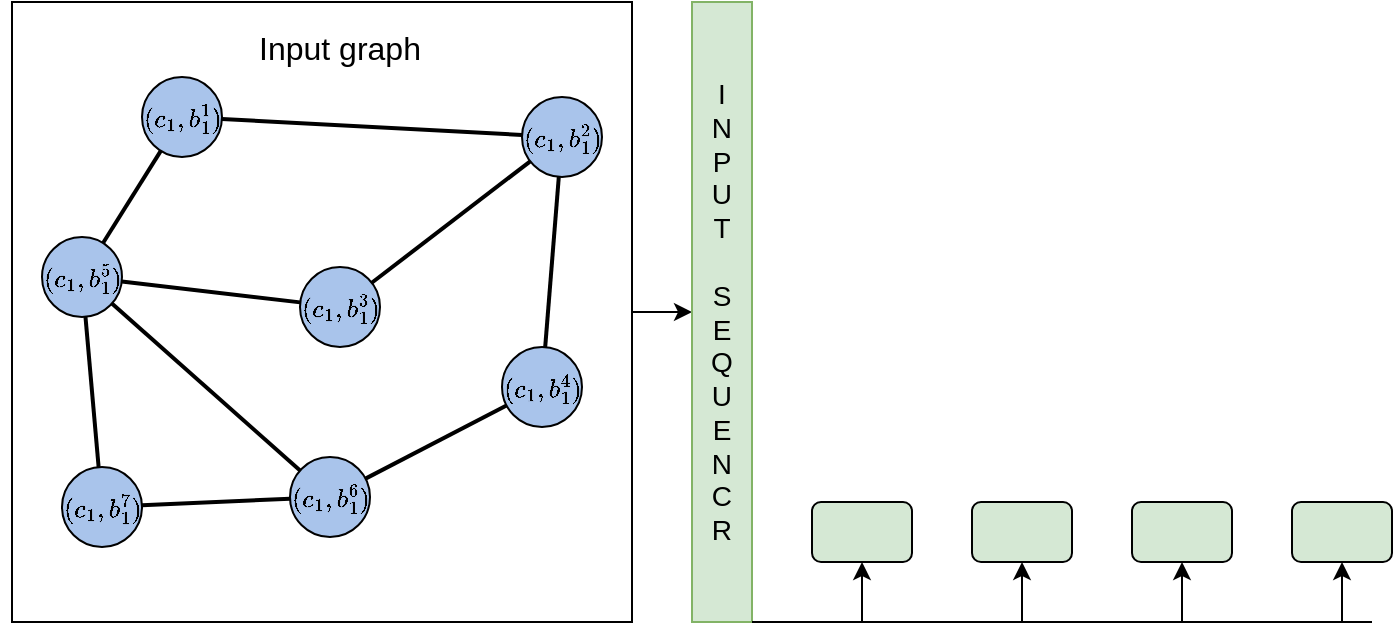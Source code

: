 <mxfile version="15.9.1" type="github">
  <diagram id="h1I-jIf15oPsMgG-KGj4" name="Page-1">
    <mxGraphModel dx="1113" dy="759" grid="1" gridSize="10" guides="1" tooltips="1" connect="1" arrows="1" fold="1" page="1" pageScale="1" pageWidth="1169" pageHeight="827" math="1" shadow="0">
      <root>
        <mxCell id="0" />
        <mxCell id="1" parent="0" />
        <mxCell id="QwG7ELGLsjSeEckzHyIb-3" style="edgeStyle=orthogonalEdgeStyle;rounded=0;orthogonalLoop=1;jettySize=auto;html=1;entryX=0;entryY=0.5;entryDx=0;entryDy=0;fontSize=14;" edge="1" parent="1" source="gv34mnI8brFqdIba_EGr-3" target="QwG7ELGLsjSeEckzHyIb-2">
          <mxGeometry relative="1" as="geometry" />
        </mxCell>
        <mxCell id="gv34mnI8brFqdIba_EGr-3" value="" style="whiteSpace=wrap;html=1;aspect=fixed;strokeColor=#000000;fillColor=none;" parent="1" vertex="1">
          <mxGeometry x="40" y="320" width="310" height="310" as="geometry" />
        </mxCell>
        <mxCell id="gv34mnI8brFqdIba_EGr-102" value="" style="endArrow=none;html=1;rounded=0;strokeColor=#000000;strokeWidth=2;" parent="1" source="gv34mnI8brFqdIba_EGr-115" target="gv34mnI8brFqdIba_EGr-100" edge="1">
          <mxGeometry width="50" height="50" relative="1" as="geometry">
            <mxPoint x="308.74" y="497.534" as="sourcePoint" />
            <mxPoint x="185" y="447.5" as="targetPoint" />
          </mxGeometry>
        </mxCell>
        <mxCell id="gv34mnI8brFqdIba_EGr-119" value="" style="ellipse;whiteSpace=wrap;html=1;aspect=fixed;strokeColor=#000000;fillColor=#A9C4EB;" parent="1" vertex="1">
          <mxGeometry x="285" y="492.5" width="40" height="40" as="geometry" />
        </mxCell>
        <mxCell id="gv34mnI8brFqdIba_EGr-94" value="" style="ellipse;whiteSpace=wrap;html=1;aspect=fixed;strokeColor=#000000;fillColor=#A9C4EB;" parent="1" vertex="1">
          <mxGeometry x="55" y="437.5" width="40" height="40" as="geometry" />
        </mxCell>
        <mxCell id="gv34mnI8brFqdIba_EGr-95" value="" style="ellipse;whiteSpace=wrap;html=1;aspect=fixed;strokeColor=#000000;fillColor=#A9C4EB;" parent="1" vertex="1">
          <mxGeometry x="184" y="452.5" width="40" height="40" as="geometry" />
        </mxCell>
        <mxCell id="gv34mnI8brFqdIba_EGr-96" value="" style="ellipse;whiteSpace=wrap;html=1;aspect=fixed;strokeColor=#000000;fillColor=#A9C4EB;" parent="1" vertex="1">
          <mxGeometry x="65" y="552.5" width="40" height="40" as="geometry" />
        </mxCell>
        <mxCell id="gv34mnI8brFqdIba_EGr-97" value="" style="ellipse;whiteSpace=wrap;html=1;aspect=fixed;strokeColor=#000000;fillColor=#A9C4EB;" parent="1" vertex="1">
          <mxGeometry x="179" y="547.5" width="40" height="40" as="geometry" />
        </mxCell>
        <mxCell id="gv34mnI8brFqdIba_EGr-99" value="" style="ellipse;whiteSpace=wrap;html=1;aspect=fixed;strokeColor=#000000;fillColor=#A9C4EB;" parent="1" vertex="1">
          <mxGeometry x="105" y="357.5" width="40" height="40" as="geometry" />
        </mxCell>
        <mxCell id="gv34mnI8brFqdIba_EGr-100" value="" style="ellipse;whiteSpace=wrap;html=1;aspect=fixed;strokeColor=#000000;fillColor=#A9C4EB;" parent="1" vertex="1">
          <mxGeometry x="295" y="367.5" width="40" height="40" as="geometry" />
        </mxCell>
        <mxCell id="gv34mnI8brFqdIba_EGr-101" value="" style="endArrow=none;html=1;rounded=0;strokeColor=#000000;strokeWidth=2;" parent="1" source="gv34mnI8brFqdIba_EGr-97" target="gv34mnI8brFqdIba_EGr-119" edge="1">
          <mxGeometry width="50" height="50" relative="1" as="geometry">
            <mxPoint x="135" y="497.5" as="sourcePoint" />
            <mxPoint x="287.663" y="530.617" as="targetPoint" />
          </mxGeometry>
        </mxCell>
        <mxCell id="gv34mnI8brFqdIba_EGr-103" value="" style="endArrow=none;html=1;rounded=0;strokeColor=#000000;fontSize=16;fontStyle=1;strokeWidth=2;" parent="1" source="gv34mnI8brFqdIba_EGr-97" target="gv34mnI8brFqdIba_EGr-94" edge="1">
          <mxGeometry width="50" height="50" relative="1" as="geometry">
            <mxPoint x="135" y="497.5" as="sourcePoint" />
            <mxPoint x="185" y="447.5" as="targetPoint" />
          </mxGeometry>
        </mxCell>
        <mxCell id="gv34mnI8brFqdIba_EGr-104" value="" style="endArrow=none;html=1;rounded=0;strokeColor=#000000;strokeWidth=2;" parent="1" source="gv34mnI8brFqdIba_EGr-96" target="gv34mnI8brFqdIba_EGr-97" edge="1">
          <mxGeometry width="50" height="50" relative="1" as="geometry">
            <mxPoint x="135" y="497.5" as="sourcePoint" />
            <mxPoint x="185" y="447.5" as="targetPoint" />
          </mxGeometry>
        </mxCell>
        <mxCell id="gv34mnI8brFqdIba_EGr-105" value="" style="endArrow=none;html=1;rounded=0;strokeColor=#000000;strokeWidth=2;" parent="1" source="gv34mnI8brFqdIba_EGr-99" target="gv34mnI8brFqdIba_EGr-100" edge="1">
          <mxGeometry width="50" height="50" relative="1" as="geometry">
            <mxPoint x="135" y="497.5" as="sourcePoint" />
            <mxPoint x="185" y="447.5" as="targetPoint" />
          </mxGeometry>
        </mxCell>
        <mxCell id="gv34mnI8brFqdIba_EGr-106" value="" style="endArrow=none;html=1;rounded=0;strokeColor=#000000;strokeWidth=2;" parent="1" source="gv34mnI8brFqdIba_EGr-94" target="gv34mnI8brFqdIba_EGr-95" edge="1">
          <mxGeometry width="50" height="50" relative="1" as="geometry">
            <mxPoint x="135" y="497.5" as="sourcePoint" />
            <mxPoint x="185" y="447.5" as="targetPoint" />
          </mxGeometry>
        </mxCell>
        <mxCell id="gv34mnI8brFqdIba_EGr-107" value="" style="endArrow=none;html=1;rounded=0;strokeColor=#000000;strokeWidth=2;" parent="1" source="gv34mnI8brFqdIba_EGr-94" target="gv34mnI8brFqdIba_EGr-99" edge="1">
          <mxGeometry width="50" height="50" relative="1" as="geometry">
            <mxPoint x="135" y="497.5" as="sourcePoint" />
            <mxPoint x="185" y="447.5" as="targetPoint" />
          </mxGeometry>
        </mxCell>
        <mxCell id="gv34mnI8brFqdIba_EGr-109" value="" style="endArrow=none;html=1;rounded=0;strokeColor=#000000;strokeWidth=2;" parent="1" source="gv34mnI8brFqdIba_EGr-96" target="gv34mnI8brFqdIba_EGr-94" edge="1">
          <mxGeometry width="50" height="50" relative="1" as="geometry">
            <mxPoint x="135" y="497.5" as="sourcePoint" />
            <mxPoint x="185" y="447.5" as="targetPoint" />
          </mxGeometry>
        </mxCell>
        <mxCell id="gv34mnI8brFqdIba_EGr-110" value="" style="endArrow=none;html=1;rounded=0;strokeColor=#000000;strokeWidth=2;" parent="1" source="gv34mnI8brFqdIba_EGr-95" target="gv34mnI8brFqdIba_EGr-100" edge="1">
          <mxGeometry width="50" height="50" relative="1" as="geometry">
            <mxPoint x="135" y="497.5" as="sourcePoint" />
            <mxPoint x="185" y="447.5" as="targetPoint" />
          </mxGeometry>
        </mxCell>
        <mxCell id="gv34mnI8brFqdIba_EGr-111" value="&lt;font style=&quot;font-size: 11px;&quot;&gt;$$(c_1,b^1_1)$$&lt;/font&gt;" style="text;html=1;strokeColor=none;fillColor=none;align=center;verticalAlign=middle;whiteSpace=wrap;rounded=0;fontSize=11;" parent="1" vertex="1">
          <mxGeometry x="110" y="362.5" width="30" height="30" as="geometry" />
        </mxCell>
        <mxCell id="gv34mnI8brFqdIba_EGr-112" value="&lt;span style=&quot;font-size: 11px;&quot;&gt;$$(c_1,b^7_1)$$&lt;/span&gt;" style="text;html=1;strokeColor=none;fillColor=none;align=center;verticalAlign=middle;whiteSpace=wrap;rounded=0;fontSize=11;" parent="1" vertex="1">
          <mxGeometry x="70" y="557.5" width="30" height="30" as="geometry" />
        </mxCell>
        <mxCell id="gv34mnI8brFqdIba_EGr-113" value="&lt;span style=&quot;font-size: 11px;&quot;&gt;$$(c_1,b^5_1)$$&lt;/span&gt;" style="text;html=1;strokeColor=none;fillColor=none;align=center;verticalAlign=middle;whiteSpace=wrap;rounded=0;fontSize=11;" parent="1" vertex="1">
          <mxGeometry x="60" y="442.5" width="30" height="30" as="geometry" />
        </mxCell>
        <mxCell id="gv34mnI8brFqdIba_EGr-114" value="&lt;span style=&quot;font-size: 11px;&quot;&gt;$$(c_1,b^6_1)$$&lt;/span&gt;" style="text;html=1;strokeColor=none;fillColor=none;align=center;verticalAlign=middle;whiteSpace=wrap;rounded=0;fontSize=11;" parent="1" vertex="1">
          <mxGeometry x="184" y="552.5" width="30" height="30" as="geometry" />
        </mxCell>
        <mxCell id="gv34mnI8brFqdIba_EGr-115" value="&lt;span style=&quot;font-size: 11px;&quot;&gt;$$(c_1,b^4_1)$$&lt;/span&gt;" style="text;html=1;strokeColor=none;fillColor=none;align=center;verticalAlign=middle;whiteSpace=wrap;rounded=0;fontSize=11;" parent="1" vertex="1">
          <mxGeometry x="290" y="497.5" width="30" height="30" as="geometry" />
        </mxCell>
        <mxCell id="gv34mnI8brFqdIba_EGr-116" value="&lt;span style=&quot;font-size: 11px;&quot;&gt;$$(c_1,b^3_1)$$&lt;/span&gt;" style="text;html=1;strokeColor=none;fillColor=none;align=center;verticalAlign=middle;whiteSpace=wrap;rounded=0;fontSize=11;" parent="1" vertex="1">
          <mxGeometry x="189" y="457.5" width="30" height="30" as="geometry" />
        </mxCell>
        <mxCell id="gv34mnI8brFqdIba_EGr-117" value="&lt;span style=&quot;font-size: 11px;&quot;&gt;$$(c_1,b^2_1)$$&lt;/span&gt;" style="text;html=1;strokeColor=none;fillColor=none;align=center;verticalAlign=middle;whiteSpace=wrap;rounded=0;fontSize=11;" parent="1" vertex="1">
          <mxGeometry x="300" y="372.5" width="30" height="30" as="geometry" />
        </mxCell>
        <mxCell id="QwG7ELGLsjSeEckzHyIb-1" value="" style="rounded=0;whiteSpace=wrap;html=1;fillColor=none;" vertex="1" parent="1">
          <mxGeometry x="380" y="320" width="30" height="310" as="geometry" />
        </mxCell>
        <mxCell id="QwG7ELGLsjSeEckzHyIb-2" value="&lt;font style=&quot;font-size: 14px;&quot;&gt;I&lt;br style=&quot;font-size: 14px;&quot;&gt;N&lt;br style=&quot;font-size: 14px;&quot;&gt;P&lt;br style=&quot;font-size: 14px;&quot;&gt;U&lt;br style=&quot;font-size: 14px;&quot;&gt;T&lt;br style=&quot;font-size: 14px;&quot;&gt;&amp;nbsp;&lt;br style=&quot;font-size: 14px;&quot;&gt;S&lt;br style=&quot;font-size: 14px;&quot;&gt;E&lt;br style=&quot;font-size: 14px;&quot;&gt;Q&lt;br style=&quot;font-size: 14px;&quot;&gt;U&lt;br style=&quot;font-size: 14px;&quot;&gt;E&lt;br style=&quot;font-size: 14px;&quot;&gt;N&lt;br style=&quot;font-size: 14px;&quot;&gt;C&lt;br style=&quot;font-size: 14px;&quot;&gt;R&lt;/font&gt;" style="text;html=1;strokeColor=#82b366;fillColor=#D5E8D4;align=center;verticalAlign=middle;whiteSpace=wrap;rounded=0;fontSize=14;" vertex="1" parent="1">
          <mxGeometry x="380" y="320" width="30" height="310" as="geometry" />
        </mxCell>
        <mxCell id="QwG7ELGLsjSeEckzHyIb-4" value="Input graph" style="text;html=1;strokeColor=none;fillColor=none;align=center;verticalAlign=middle;whiteSpace=wrap;rounded=0;fontSize=16;" vertex="1" parent="1">
          <mxGeometry x="159" y="327.5" width="90" height="30" as="geometry" />
        </mxCell>
        <mxCell id="QwG7ELGLsjSeEckzHyIb-5" value="" style="endArrow=none;html=1;rounded=0;fontSize=16;exitX=1;exitY=1;exitDx=0;exitDy=0;" edge="1" parent="1" source="QwG7ELGLsjSeEckzHyIb-2">
          <mxGeometry width="50" height="50" relative="1" as="geometry">
            <mxPoint x="430" y="610" as="sourcePoint" />
            <mxPoint x="720" y="630" as="targetPoint" />
            <Array as="points">
              <mxPoint x="530" y="630" />
            </Array>
          </mxGeometry>
        </mxCell>
        <mxCell id="QwG7ELGLsjSeEckzHyIb-6" value="" style="rounded=1;whiteSpace=wrap;html=1;fontSize=16;fillColor=#D5E8D4;" vertex="1" parent="1">
          <mxGeometry x="440" y="570" width="50" height="30" as="geometry" />
        </mxCell>
        <mxCell id="QwG7ELGLsjSeEckzHyIb-7" value="" style="rounded=1;whiteSpace=wrap;html=1;fontSize=16;fillColor=#D5E8D4;" vertex="1" parent="1">
          <mxGeometry x="520" y="570" width="50" height="30" as="geometry" />
        </mxCell>
        <mxCell id="QwG7ELGLsjSeEckzHyIb-8" value="" style="rounded=1;whiteSpace=wrap;html=1;fontSize=16;fillColor=#D5E8D4;" vertex="1" parent="1">
          <mxGeometry x="600" y="570" width="50" height="30" as="geometry" />
        </mxCell>
        <mxCell id="QwG7ELGLsjSeEckzHyIb-9" value="" style="rounded=1;whiteSpace=wrap;html=1;fontSize=16;fillColor=#D5E8D4;" vertex="1" parent="1">
          <mxGeometry x="680" y="570" width="50" height="30" as="geometry" />
        </mxCell>
        <mxCell id="QwG7ELGLsjSeEckzHyIb-10" value="" style="endArrow=classic;html=1;rounded=0;fontSize=16;" edge="1" parent="1" target="QwG7ELGLsjSeEckzHyIb-6">
          <mxGeometry width="50" height="50" relative="1" as="geometry">
            <mxPoint x="465" y="630" as="sourcePoint" />
            <mxPoint x="590" y="500" as="targetPoint" />
          </mxGeometry>
        </mxCell>
        <mxCell id="QwG7ELGLsjSeEckzHyIb-11" value="" style="endArrow=classic;html=1;rounded=0;fontSize=16;" edge="1" parent="1" target="QwG7ELGLsjSeEckzHyIb-9">
          <mxGeometry width="50" height="50" relative="1" as="geometry">
            <mxPoint x="705" y="630" as="sourcePoint" />
            <mxPoint x="600" y="500" as="targetPoint" />
          </mxGeometry>
        </mxCell>
        <mxCell id="QwG7ELGLsjSeEckzHyIb-12" value="" style="endArrow=classic;html=1;rounded=0;fontSize=16;" edge="1" parent="1" target="QwG7ELGLsjSeEckzHyIb-8">
          <mxGeometry width="50" height="50" relative="1" as="geometry">
            <mxPoint x="625" y="630" as="sourcePoint" />
            <mxPoint x="590" y="500" as="targetPoint" />
          </mxGeometry>
        </mxCell>
        <mxCell id="QwG7ELGLsjSeEckzHyIb-13" value="" style="endArrow=classic;html=1;rounded=0;fontSize=16;" edge="1" parent="1" target="QwG7ELGLsjSeEckzHyIb-7">
          <mxGeometry width="50" height="50" relative="1" as="geometry">
            <mxPoint x="545" y="630" as="sourcePoint" />
            <mxPoint x="560" y="690" as="targetPoint" />
          </mxGeometry>
        </mxCell>
      </root>
    </mxGraphModel>
  </diagram>
</mxfile>
